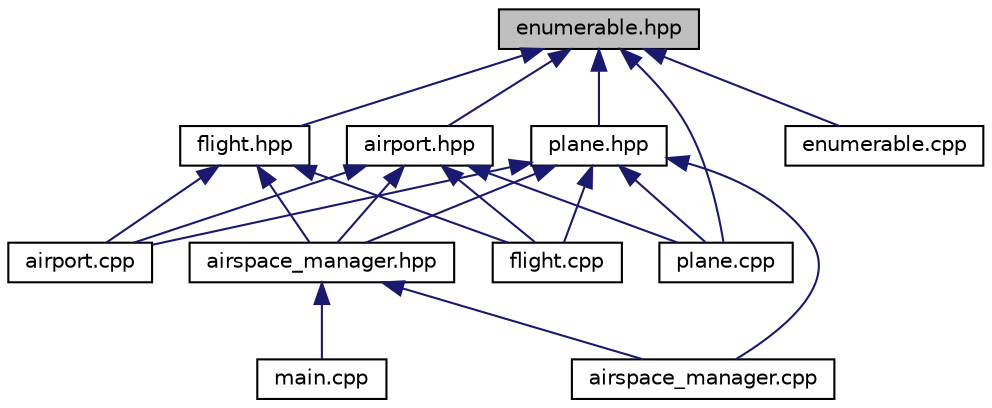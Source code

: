 digraph "enumerable.hpp"
{
 // LATEX_PDF_SIZE
  bgcolor="transparent";
  edge [fontname="Helvetica",fontsize="10",labelfontname="Helvetica",labelfontsize="10"];
  node [fontname="Helvetica",fontsize="10",shape=record];
  Node1 [label="enumerable.hpp",height=0.2,width=0.4,color="black", fillcolor="grey75", style="filled", fontcolor="black",tooltip="Contains the declaration of the IEnumerable class, which provides a unique identifier for derived obj..."];
  Node1 -> Node2 [dir="back",color="midnightblue",fontsize="10",style="solid"];
  Node2 [label="airport.hpp",height=0.2,width=0.4,color="black",URL="$airport_8hpp.html",tooltip="Contains the declaration of the airport class and its methods."];
  Node2 -> Node3 [dir="back",color="midnightblue",fontsize="10",style="solid"];
  Node3 [label="airport.cpp",height=0.2,width=0.4,color="black",URL="$airport_8cpp.html",tooltip=" "];
  Node2 -> Node4 [dir="back",color="midnightblue",fontsize="10",style="solid"];
  Node4 [label="airspace_manager.hpp",height=0.2,width=0.4,color="black",URL="$airspace__manager_8hpp.html",tooltip="Contains the declaration of the AirSpaceManager class and its methods for managing airports,..."];
  Node4 -> Node5 [dir="back",color="midnightblue",fontsize="10",style="solid"];
  Node5 [label="airspace_manager.cpp",height=0.2,width=0.4,color="black",URL="$airspace__manager_8cpp.html",tooltip=" "];
  Node4 -> Node6 [dir="back",color="midnightblue",fontsize="10",style="solid"];
  Node6 [label="main.cpp",height=0.2,width=0.4,color="black",URL="$main_8cpp.html",tooltip=" "];
  Node2 -> Node7 [dir="back",color="midnightblue",fontsize="10",style="solid"];
  Node7 [label="flight.cpp",height=0.2,width=0.4,color="black",URL="$flight_8cpp.html",tooltip=" "];
  Node2 -> Node8 [dir="back",color="midnightblue",fontsize="10",style="solid"];
  Node8 [label="plane.cpp",height=0.2,width=0.4,color="black",URL="$plane_8cpp.html",tooltip=" "];
  Node1 -> Node9 [dir="back",color="midnightblue",fontsize="10",style="solid"];
  Node9 [label="enumerable.cpp",height=0.2,width=0.4,color="black",URL="$enumerable_8cpp.html",tooltip=" "];
  Node1 -> Node10 [dir="back",color="midnightblue",fontsize="10",style="solid"];
  Node10 [label="flight.hpp",height=0.2,width=0.4,color="black",URL="$flight_8hpp.html",tooltip="Contains the declaration of the Flight class, representing a flight with associated data and operatio..."];
  Node10 -> Node3 [dir="back",color="midnightblue",fontsize="10",style="solid"];
  Node10 -> Node4 [dir="back",color="midnightblue",fontsize="10",style="solid"];
  Node10 -> Node7 [dir="back",color="midnightblue",fontsize="10",style="solid"];
  Node1 -> Node8 [dir="back",color="midnightblue",fontsize="10",style="solid"];
  Node1 -> Node11 [dir="back",color="midnightblue",fontsize="10",style="solid"];
  Node11 [label="plane.hpp",height=0.2,width=0.4,color="black",URL="$plane_8hpp.html",tooltip="Contains the declaration of the Plane class and its methods."];
  Node11 -> Node3 [dir="back",color="midnightblue",fontsize="10",style="solid"];
  Node11 -> Node5 [dir="back",color="midnightblue",fontsize="10",style="solid"];
  Node11 -> Node4 [dir="back",color="midnightblue",fontsize="10",style="solid"];
  Node11 -> Node7 [dir="back",color="midnightblue",fontsize="10",style="solid"];
  Node11 -> Node8 [dir="back",color="midnightblue",fontsize="10",style="solid"];
}
